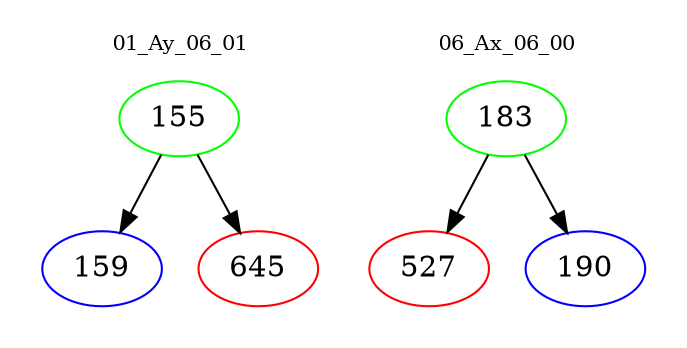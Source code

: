 digraph{
subgraph cluster_0 {
color = white
label = "01_Ay_06_01";
fontsize=10;
T0_155 [label="155", color="green"]
T0_155 -> T0_159 [color="black"]
T0_159 [label="159", color="blue"]
T0_155 -> T0_645 [color="black"]
T0_645 [label="645", color="red"]
}
subgraph cluster_1 {
color = white
label = "06_Ax_06_00";
fontsize=10;
T1_183 [label="183", color="green"]
T1_183 -> T1_527 [color="black"]
T1_527 [label="527", color="red"]
T1_183 -> T1_190 [color="black"]
T1_190 [label="190", color="blue"]
}
}
